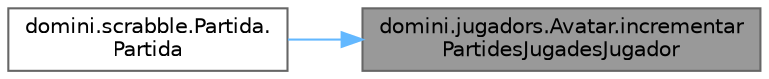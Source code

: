 digraph "domini.jugadors.Avatar.incrementarPartidesJugadesJugador"
{
 // INTERACTIVE_SVG=YES
 // LATEX_PDF_SIZE
  bgcolor="transparent";
  edge [fontname=Helvetica,fontsize=10,labelfontname=Helvetica,labelfontsize=10];
  node [fontname=Helvetica,fontsize=10,shape=box,height=0.2,width=0.4];
  rankdir="RL";
  Node1 [id="Node000001",label="domini.jugadors.Avatar.incrementar\lPartidesJugadesJugador",height=0.2,width=0.4,color="gray40", fillcolor="grey60", style="filled", fontcolor="black",tooltip="Incrementa el nombre de partides jugades contra altres jugadors."];
  Node1 -> Node2 [id="edge1_Node000001_Node000002",dir="back",color="steelblue1",style="solid",tooltip=" "];
  Node2 [id="Node000002",label="domini.scrabble.Partida.\lPartida",height=0.2,width=0.4,color="grey40", fillcolor="white", style="filled",URL="$classdomini_1_1scrabble_1_1_partida.html#a94aba33b1a4414cd7e64d73cf8b84aac",tooltip="Constructor de la classe \"Partida\"."];
}
